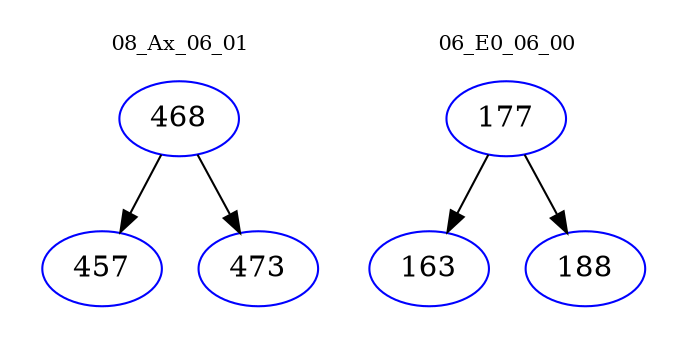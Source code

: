 digraph{
subgraph cluster_0 {
color = white
label = "08_Ax_06_01";
fontsize=10;
T0_468 [label="468", color="blue"]
T0_468 -> T0_457 [color="black"]
T0_457 [label="457", color="blue"]
T0_468 -> T0_473 [color="black"]
T0_473 [label="473", color="blue"]
}
subgraph cluster_1 {
color = white
label = "06_E0_06_00";
fontsize=10;
T1_177 [label="177", color="blue"]
T1_177 -> T1_163 [color="black"]
T1_163 [label="163", color="blue"]
T1_177 -> T1_188 [color="black"]
T1_188 [label="188", color="blue"]
}
}
